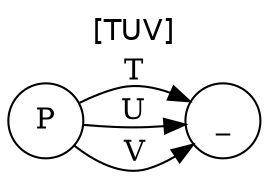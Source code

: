 digraph base {
    labelloc="t";
    label="[TUV]";

    # Default settings
    graph [dpi=300]; 
    rankdir=LR;
    fontname="Helvetica";
    edge [arrowhead=normal, arrowtail=dot];
    node [shape=circle];

    # Vertices
    a [label="P"];
    b [label="_"];

    # Edges
    a -> b [label="T"];
    a -> b [label="U"];
    a -> b [label="V"];
}
